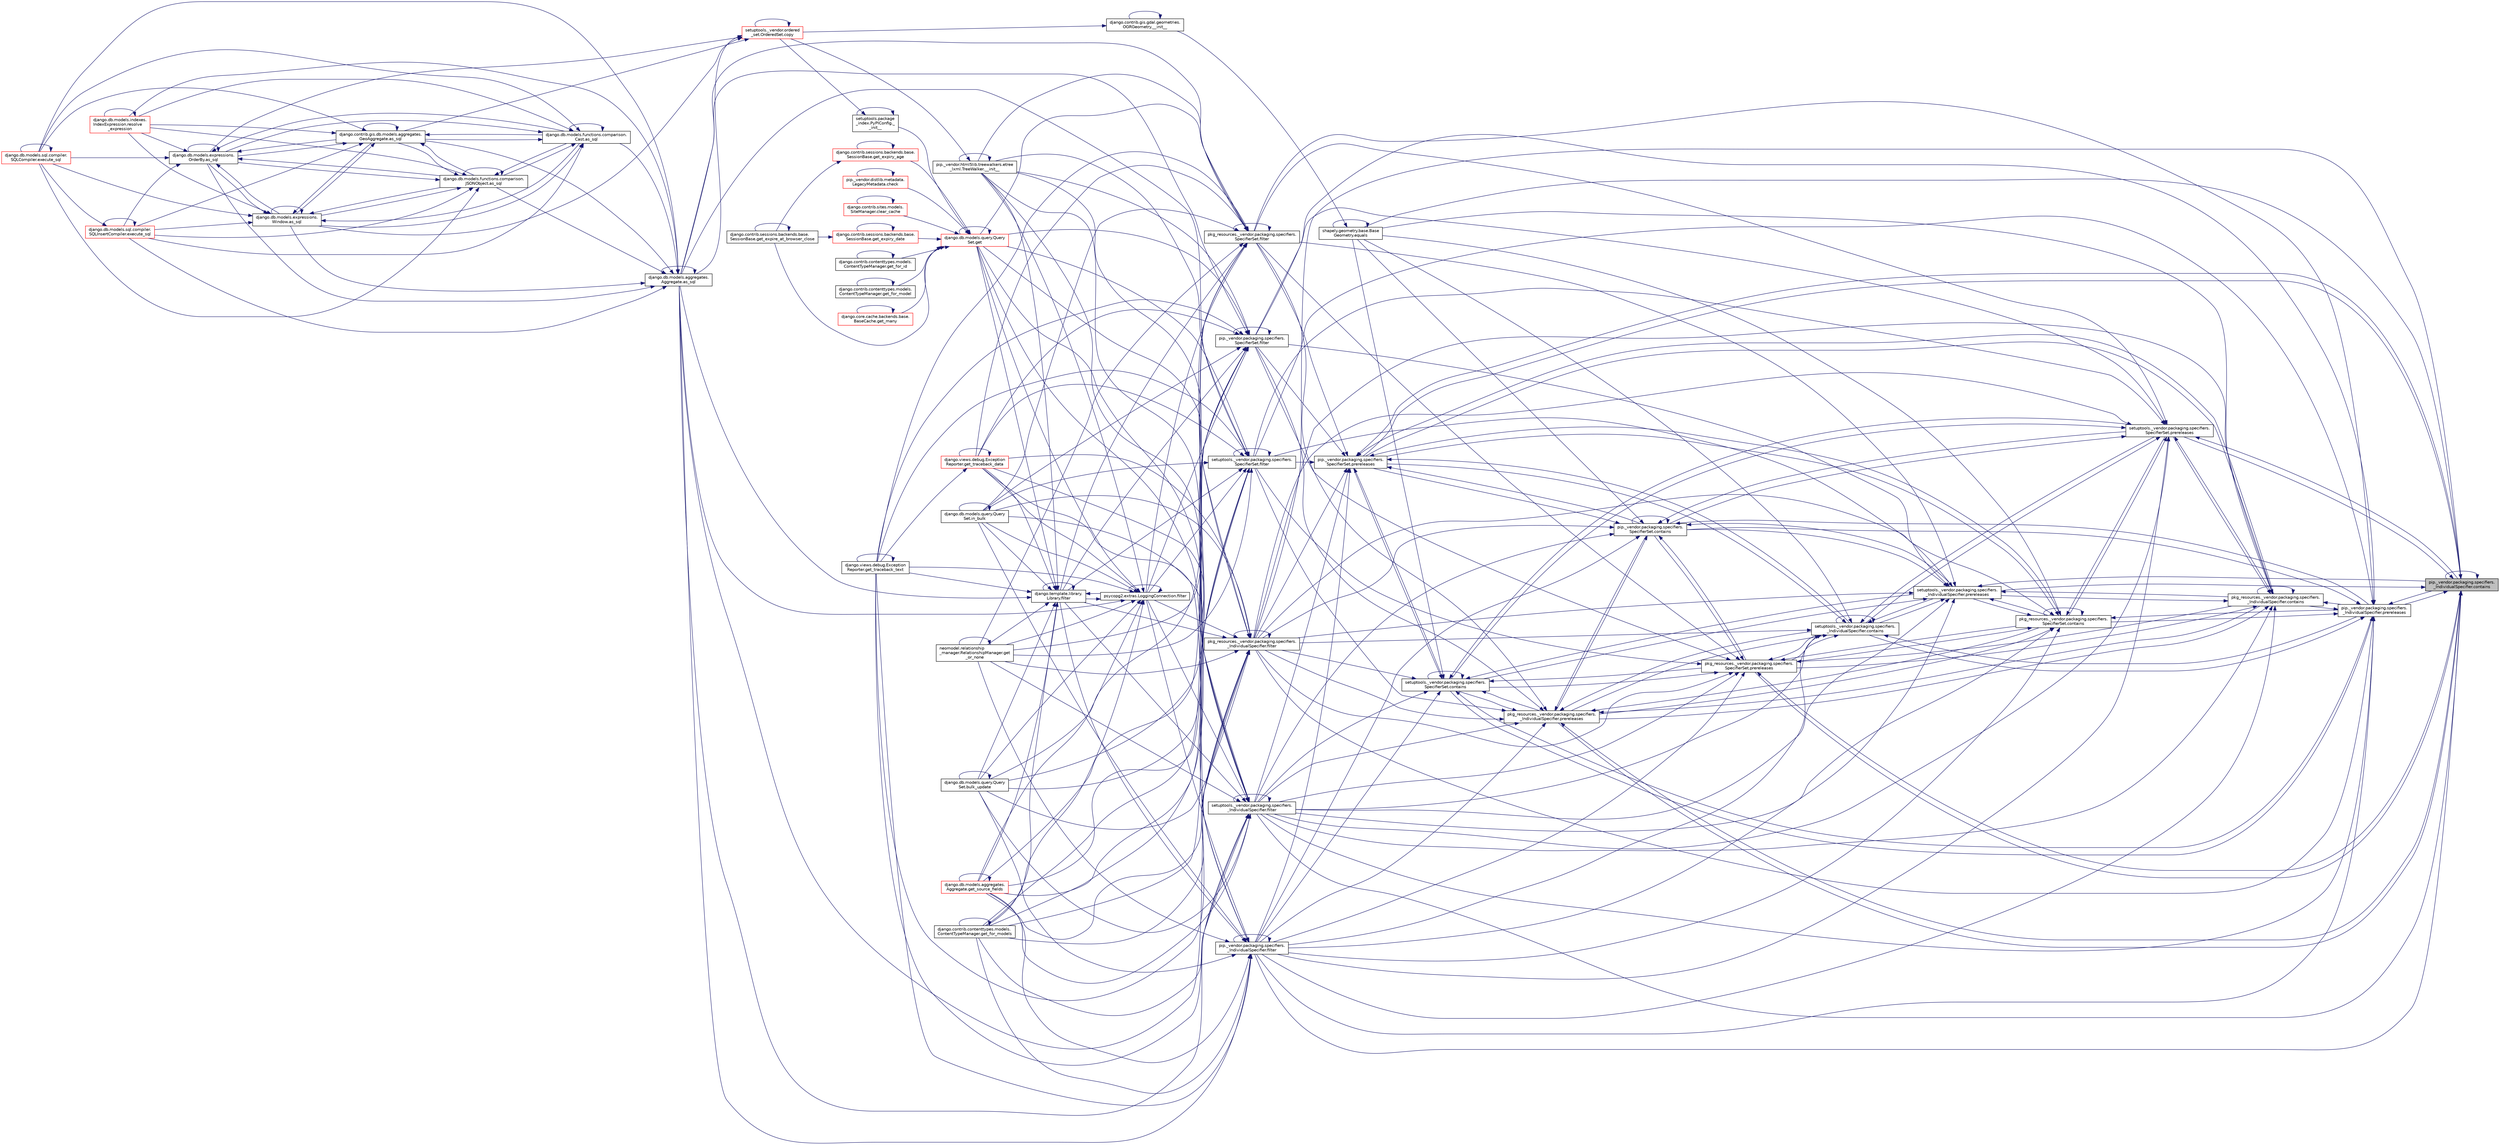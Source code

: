 digraph "pip._vendor.packaging.specifiers._IndividualSpecifier.contains"
{
 // LATEX_PDF_SIZE
  edge [fontname="Helvetica",fontsize="10",labelfontname="Helvetica",labelfontsize="10"];
  node [fontname="Helvetica",fontsize="10",shape=record];
  rankdir="RL";
  Node1 [label="pip._vendor.packaging.specifiers.\l_IndividualSpecifier.contains",height=0.2,width=0.4,color="black", fillcolor="grey75", style="filled", fontcolor="black",tooltip=" "];
  Node1 -> Node1 [dir="back",color="midnightblue",fontsize="10",style="solid",fontname="Helvetica"];
  Node1 -> Node2 [dir="back",color="midnightblue",fontsize="10",style="solid",fontname="Helvetica"];
  Node2 [label="shapely.geometry.base.Base\lGeometry.equals",height=0.2,width=0.4,color="black", fillcolor="white", style="filled",URL="$db/d41/classshapely_1_1geometry_1_1base_1_1_base_geometry.html#a0fb038a4b6cb70b24b74572e9be8874c",tooltip=" "];
  Node2 -> Node3 [dir="back",color="midnightblue",fontsize="10",style="solid",fontname="Helvetica"];
  Node3 [label="django.contrib.gis.gdal.geometries.\lOGRGeometry.__init__",height=0.2,width=0.4,color="black", fillcolor="white", style="filled",URL="$dd/d78/classdjango_1_1contrib_1_1gis_1_1gdal_1_1geometries_1_1_o_g_r_geometry.html#a36ecc3f64238050bd5f173bae8fc8f24",tooltip=" "];
  Node3 -> Node3 [dir="back",color="midnightblue",fontsize="10",style="solid",fontname="Helvetica"];
  Node3 -> Node4 [dir="back",color="midnightblue",fontsize="10",style="solid",fontname="Helvetica"];
  Node4 [label="setuptools._vendor.ordered\l_set.OrderedSet.copy",height=0.2,width=0.4,color="red", fillcolor="white", style="filled",URL="$d0/d40/classsetuptools_1_1__vendor_1_1ordered__set_1_1_ordered_set.html#a84224c403039b9dac5d2794d85073053",tooltip=" "];
  Node4 -> Node11 [dir="back",color="midnightblue",fontsize="10",style="solid",fontname="Helvetica"];
  Node11 [label="django.db.models.aggregates.\lAggregate.as_sql",height=0.2,width=0.4,color="black", fillcolor="white", style="filled",URL="$d7/d0c/classdjango_1_1db_1_1models_1_1aggregates_1_1_aggregate.html#a86af10d7994d4f7a535cb7476201db71",tooltip=" "];
  Node11 -> Node11 [dir="back",color="midnightblue",fontsize="10",style="solid",fontname="Helvetica"];
  Node11 -> Node12 [dir="back",color="midnightblue",fontsize="10",style="solid",fontname="Helvetica"];
  Node12 [label="django.db.models.functions.comparison.\lCast.as_sql",height=0.2,width=0.4,color="black", fillcolor="white", style="filled",URL="$dd/d3c/classdjango_1_1db_1_1models_1_1functions_1_1comparison_1_1_cast.html#a010e365ade29d50da0332d4f46b95cf0",tooltip=" "];
  Node12 -> Node12 [dir="back",color="midnightblue",fontsize="10",style="solid",fontname="Helvetica"];
  Node12 -> Node13 [dir="back",color="midnightblue",fontsize="10",style="solid",fontname="Helvetica"];
  Node13 [label="django.db.models.functions.comparison.\lJSONObject.as_sql",height=0.2,width=0.4,color="black", fillcolor="white", style="filled",URL="$db/d2f/classdjango_1_1db_1_1models_1_1functions_1_1comparison_1_1_j_s_o_n_object.html#a7ea48a9164c15f6c04fa1851987b0be4",tooltip=" "];
  Node13 -> Node12 [dir="back",color="midnightblue",fontsize="10",style="solid",fontname="Helvetica"];
  Node13 -> Node13 [dir="back",color="midnightblue",fontsize="10",style="solid",fontname="Helvetica"];
  Node13 -> Node14 [dir="back",color="midnightblue",fontsize="10",style="solid",fontname="Helvetica"];
  Node14 [label="django.contrib.gis.db.models.aggregates.\lGeoAggregate.as_sql",height=0.2,width=0.4,color="black", fillcolor="white", style="filled",URL="$df/dbe/classdjango_1_1contrib_1_1gis_1_1db_1_1models_1_1aggregates_1_1_geo_aggregate.html#a129bfb83cb8d965d40be63e974594fa7",tooltip=" "];
  Node14 -> Node12 [dir="back",color="midnightblue",fontsize="10",style="solid",fontname="Helvetica"];
  Node14 -> Node13 [dir="back",color="midnightblue",fontsize="10",style="solid",fontname="Helvetica"];
  Node14 -> Node14 [dir="back",color="midnightblue",fontsize="10",style="solid",fontname="Helvetica"];
  Node14 -> Node15 [dir="back",color="midnightblue",fontsize="10",style="solid",fontname="Helvetica"];
  Node15 [label="django.db.models.expressions.\lWindow.as_sql",height=0.2,width=0.4,color="black", fillcolor="white", style="filled",URL="$d6/d1c/classdjango_1_1db_1_1models_1_1expressions_1_1_window.html#a2a81a422e2884ef2026394b0f83416dc",tooltip=" "];
  Node15 -> Node12 [dir="back",color="midnightblue",fontsize="10",style="solid",fontname="Helvetica"];
  Node15 -> Node13 [dir="back",color="midnightblue",fontsize="10",style="solid",fontname="Helvetica"];
  Node15 -> Node14 [dir="back",color="midnightblue",fontsize="10",style="solid",fontname="Helvetica"];
  Node15 -> Node15 [dir="back",color="midnightblue",fontsize="10",style="solid",fontname="Helvetica"];
  Node15 -> Node16 [dir="back",color="midnightblue",fontsize="10",style="solid",fontname="Helvetica"];
  Node16 [label="django.db.models.expressions.\lOrderBy.as_sql",height=0.2,width=0.4,color="black", fillcolor="white", style="filled",URL="$da/d4d/classdjango_1_1db_1_1models_1_1expressions_1_1_order_by.html#a343064ad7cfdac310e95fd997ee6d4cc",tooltip=" "];
  Node16 -> Node12 [dir="back",color="midnightblue",fontsize="10",style="solid",fontname="Helvetica"];
  Node16 -> Node13 [dir="back",color="midnightblue",fontsize="10",style="solid",fontname="Helvetica"];
  Node16 -> Node14 [dir="back",color="midnightblue",fontsize="10",style="solid",fontname="Helvetica"];
  Node16 -> Node15 [dir="back",color="midnightblue",fontsize="10",style="solid",fontname="Helvetica"];
  Node16 -> Node16 [dir="back",color="midnightblue",fontsize="10",style="solid",fontname="Helvetica"];
  Node16 -> Node17 [dir="back",color="midnightblue",fontsize="10",style="solid",fontname="Helvetica"];
  Node17 [label="django.db.models.sql.compiler.\lSQLCompiler.execute_sql",height=0.2,width=0.4,color="red", fillcolor="white", style="filled",URL="$df/de2/classdjango_1_1db_1_1models_1_1sql_1_1compiler_1_1_s_q_l_compiler.html#a2547088c51124a0d09620d04cf56b050",tooltip=" "];
  Node17 -> Node17 [dir="back",color="midnightblue",fontsize="10",style="solid",fontname="Helvetica"];
  Node16 -> Node20 [dir="back",color="midnightblue",fontsize="10",style="solid",fontname="Helvetica"];
  Node20 [label="django.db.models.sql.compiler.\lSQLInsertCompiler.execute_sql",height=0.2,width=0.4,color="red", fillcolor="white", style="filled",URL="$dd/daa/classdjango_1_1db_1_1models_1_1sql_1_1compiler_1_1_s_q_l_insert_compiler.html#a2ebda5346b92962b6ac5ca8234bfeb42",tooltip=" "];
  Node20 -> Node17 [dir="back",color="midnightblue",fontsize="10",style="solid",fontname="Helvetica"];
  Node20 -> Node20 [dir="back",color="midnightblue",fontsize="10",style="solid",fontname="Helvetica"];
  Node16 -> Node21 [dir="back",color="midnightblue",fontsize="10",style="solid",fontname="Helvetica"];
  Node21 [label="django.db.models.indexes.\lIndexExpression.resolve\l_expression",height=0.2,width=0.4,color="red", fillcolor="white", style="filled",URL="$df/d4f/classdjango_1_1db_1_1models_1_1indexes_1_1_index_expression.html#ae39ac90454fba3ff53ac2d342cd5feea",tooltip=" "];
  Node21 -> Node21 [dir="back",color="midnightblue",fontsize="10",style="solid",fontname="Helvetica"];
  Node15 -> Node17 [dir="back",color="midnightblue",fontsize="10",style="solid",fontname="Helvetica"];
  Node15 -> Node20 [dir="back",color="midnightblue",fontsize="10",style="solid",fontname="Helvetica"];
  Node15 -> Node21 [dir="back",color="midnightblue",fontsize="10",style="solid",fontname="Helvetica"];
  Node14 -> Node16 [dir="back",color="midnightblue",fontsize="10",style="solid",fontname="Helvetica"];
  Node14 -> Node17 [dir="back",color="midnightblue",fontsize="10",style="solid",fontname="Helvetica"];
  Node14 -> Node20 [dir="back",color="midnightblue",fontsize="10",style="solid",fontname="Helvetica"];
  Node14 -> Node21 [dir="back",color="midnightblue",fontsize="10",style="solid",fontname="Helvetica"];
  Node13 -> Node15 [dir="back",color="midnightblue",fontsize="10",style="solid",fontname="Helvetica"];
  Node13 -> Node16 [dir="back",color="midnightblue",fontsize="10",style="solid",fontname="Helvetica"];
  Node13 -> Node17 [dir="back",color="midnightblue",fontsize="10",style="solid",fontname="Helvetica"];
  Node13 -> Node20 [dir="back",color="midnightblue",fontsize="10",style="solid",fontname="Helvetica"];
  Node13 -> Node21 [dir="back",color="midnightblue",fontsize="10",style="solid",fontname="Helvetica"];
  Node12 -> Node14 [dir="back",color="midnightblue",fontsize="10",style="solid",fontname="Helvetica"];
  Node12 -> Node15 [dir="back",color="midnightblue",fontsize="10",style="solid",fontname="Helvetica"];
  Node12 -> Node16 [dir="back",color="midnightblue",fontsize="10",style="solid",fontname="Helvetica"];
  Node12 -> Node17 [dir="back",color="midnightblue",fontsize="10",style="solid",fontname="Helvetica"];
  Node12 -> Node20 [dir="back",color="midnightblue",fontsize="10",style="solid",fontname="Helvetica"];
  Node12 -> Node21 [dir="back",color="midnightblue",fontsize="10",style="solid",fontname="Helvetica"];
  Node11 -> Node13 [dir="back",color="midnightblue",fontsize="10",style="solid",fontname="Helvetica"];
  Node11 -> Node14 [dir="back",color="midnightblue",fontsize="10",style="solid",fontname="Helvetica"];
  Node11 -> Node15 [dir="back",color="midnightblue",fontsize="10",style="solid",fontname="Helvetica"];
  Node11 -> Node16 [dir="back",color="midnightblue",fontsize="10",style="solid",fontname="Helvetica"];
  Node11 -> Node17 [dir="back",color="midnightblue",fontsize="10",style="solid",fontname="Helvetica"];
  Node11 -> Node20 [dir="back",color="midnightblue",fontsize="10",style="solid",fontname="Helvetica"];
  Node11 -> Node21 [dir="back",color="midnightblue",fontsize="10",style="solid",fontname="Helvetica"];
  Node4 -> Node14 [dir="back",color="midnightblue",fontsize="10",style="solid",fontname="Helvetica"];
  Node4 -> Node15 [dir="back",color="midnightblue",fontsize="10",style="solid",fontname="Helvetica"];
  Node4 -> Node16 [dir="back",color="midnightblue",fontsize="10",style="solid",fontname="Helvetica"];
  Node4 -> Node4 [dir="back",color="midnightblue",fontsize="10",style="solid",fontname="Helvetica"];
  Node2 -> Node2 [dir="back",color="midnightblue",fontsize="10",style="solid",fontname="Helvetica"];
  Node1 -> Node679 [dir="back",color="midnightblue",fontsize="10",style="solid",fontname="Helvetica"];
  Node679 [label="pkg_resources._vendor.packaging.specifiers.\l_IndividualSpecifier.filter",height=0.2,width=0.4,color="black", fillcolor="white", style="filled",URL="$d7/d3d/classpkg__resources_1_1__vendor_1_1packaging_1_1specifiers_1_1___individual_specifier.html#a23722d79e6f85960e214288f3b782962",tooltip=" "];
  Node679 -> Node680 [dir="back",color="midnightblue",fontsize="10",style="solid",fontname="Helvetica"];
  Node680 [label="pip._vendor.html5lib.treewalkers.etree\l_lxml.TreeWalker.__init__",height=0.2,width=0.4,color="black", fillcolor="white", style="filled",URL="$d2/d52/classpip_1_1__vendor_1_1html5lib_1_1treewalkers_1_1etree__lxml_1_1_tree_walker.html#aa27b16556f9fbd04c03790edb8a119d4",tooltip=" "];
  Node680 -> Node680 [dir="back",color="midnightblue",fontsize="10",style="solid",fontname="Helvetica"];
  Node680 -> Node4 [dir="back",color="midnightblue",fontsize="10",style="solid",fontname="Helvetica"];
  Node679 -> Node11 [dir="back",color="midnightblue",fontsize="10",style="solid",fontname="Helvetica"];
  Node679 -> Node681 [dir="back",color="midnightblue",fontsize="10",style="solid",fontname="Helvetica"];
  Node681 [label="django.db.models.query.Query\lSet.bulk_update",height=0.2,width=0.4,color="black", fillcolor="white", style="filled",URL="$dd/d94/classdjango_1_1db_1_1models_1_1query_1_1_query_set.html#ae43f62d81b82e9fb7c16e667e861030a",tooltip=" "];
  Node681 -> Node681 [dir="back",color="midnightblue",fontsize="10",style="solid",fontname="Helvetica"];
  Node679 -> Node679 [dir="back",color="midnightblue",fontsize="10",style="solid",fontname="Helvetica"];
  Node679 -> Node682 [dir="back",color="midnightblue",fontsize="10",style="solid",fontname="Helvetica"];
  Node682 [label="psycopg2.extras.LoggingConnection.filter",height=0.2,width=0.4,color="black", fillcolor="white", style="filled",URL="$d0/d8c/classpsycopg2_1_1extras_1_1_logging_connection.html#a012ffd5bbf3ad67a2453e1200ebb1503",tooltip=" "];
  Node682 -> Node680 [dir="back",color="midnightblue",fontsize="10",style="solid",fontname="Helvetica"];
  Node682 -> Node11 [dir="back",color="midnightblue",fontsize="10",style="solid",fontname="Helvetica"];
  Node682 -> Node681 [dir="back",color="midnightblue",fontsize="10",style="solid",fontname="Helvetica"];
  Node682 -> Node682 [dir="back",color="midnightblue",fontsize="10",style="solid",fontname="Helvetica"];
  Node682 -> Node683 [dir="back",color="midnightblue",fontsize="10",style="solid",fontname="Helvetica"];
  Node683 [label="django.template.library.\lLibrary.filter",height=0.2,width=0.4,color="black", fillcolor="white", style="filled",URL="$db/dd6/classdjango_1_1template_1_1library_1_1_library.html#a370d3fe260a0c1efe3ec24b93546858b",tooltip=" "];
  Node683 -> Node680 [dir="back",color="midnightblue",fontsize="10",style="solid",fontname="Helvetica"];
  Node683 -> Node11 [dir="back",color="midnightblue",fontsize="10",style="solid",fontname="Helvetica"];
  Node683 -> Node681 [dir="back",color="midnightblue",fontsize="10",style="solid",fontname="Helvetica"];
  Node683 -> Node682 [dir="back",color="midnightblue",fontsize="10",style="solid",fontname="Helvetica"];
  Node683 -> Node683 [dir="back",color="midnightblue",fontsize="10",style="solid",fontname="Helvetica"];
  Node683 -> Node684 [dir="back",color="midnightblue",fontsize="10",style="solid",fontname="Helvetica"];
  Node684 [label="django.db.models.query.Query\lSet.get",height=0.2,width=0.4,color="red", fillcolor="white", style="filled",URL="$dd/d94/classdjango_1_1db_1_1models_1_1query_1_1_query_set.html#a01bde5564541ddd1bc0696164e4ef765",tooltip=" "];
  Node684 -> Node190 [dir="back",color="midnightblue",fontsize="10",style="solid",fontname="Helvetica"];
  Node190 [label="setuptools.package\l_index.PyPIConfig._\l_init__",height=0.2,width=0.4,color="black", fillcolor="white", style="filled",URL="$d3/d47/classsetuptools_1_1package__index_1_1_py_p_i_config.html#a32593240a32dc851f55b82f1abebbc86",tooltip=" "];
  Node190 -> Node190 [dir="back",color="midnightblue",fontsize="10",style="solid",fontname="Helvetica"];
  Node190 -> Node4 [dir="back",color="midnightblue",fontsize="10",style="solid",fontname="Helvetica"];
  Node684 -> Node191 [dir="back",color="midnightblue",fontsize="10",style="solid",fontname="Helvetica"];
  Node191 [label="pip._vendor.distlib.metadata.\lLegacyMetadata.check",height=0.2,width=0.4,color="red", fillcolor="white", style="filled",URL="$d3/dc5/classpip_1_1__vendor_1_1distlib_1_1metadata_1_1_legacy_metadata.html#a28132a5947764193c9e166d3fe8281c9",tooltip=" "];
  Node191 -> Node191 [dir="back",color="midnightblue",fontsize="10",style="solid",fontname="Helvetica"];
  Node684 -> Node195 [dir="back",color="midnightblue",fontsize="10",style="solid",fontname="Helvetica"];
  Node195 [label="django.contrib.sites.models.\lSiteManager.clear_cache",height=0.2,width=0.4,color="red", fillcolor="white", style="filled",URL="$d9/d9e/classdjango_1_1contrib_1_1sites_1_1models_1_1_site_manager.html#add1b963e98668e941563915da7a3c99f",tooltip=" "];
  Node195 -> Node195 [dir="back",color="midnightblue",fontsize="10",style="solid",fontname="Helvetica"];
  Node684 -> Node684 [dir="back",color="midnightblue",fontsize="10",style="solid",fontname="Helvetica"];
  Node684 -> Node293 [dir="back",color="midnightblue",fontsize="10",style="solid",fontname="Helvetica"];
  Node293 [label="django.contrib.sessions.backends.base.\lSessionBase.get_expire_at_browser_close",height=0.2,width=0.4,color="black", fillcolor="white", style="filled",URL="$d1/d6e/classdjango_1_1contrib_1_1sessions_1_1backends_1_1base_1_1_session_base.html#a53cce514e32abb9c710682373753d834",tooltip=" "];
  Node293 -> Node293 [dir="back",color="midnightblue",fontsize="10",style="solid",fontname="Helvetica"];
  Node684 -> Node294 [dir="back",color="midnightblue",fontsize="10",style="solid",fontname="Helvetica"];
  Node294 [label="django.contrib.sessions.backends.base.\lSessionBase.get_expiry_age",height=0.2,width=0.4,color="red", fillcolor="white", style="filled",URL="$d1/d6e/classdjango_1_1contrib_1_1sessions_1_1backends_1_1base_1_1_session_base.html#a95ec4d724ae34aa019240c8463d73f54",tooltip=" "];
  Node294 -> Node293 [dir="back",color="midnightblue",fontsize="10",style="solid",fontname="Helvetica"];
  Node294 -> Node294 [dir="back",color="midnightblue",fontsize="10",style="solid",fontname="Helvetica"];
  Node684 -> Node295 [dir="back",color="midnightblue",fontsize="10",style="solid",fontname="Helvetica"];
  Node295 [label="django.contrib.sessions.backends.base.\lSessionBase.get_expiry_date",height=0.2,width=0.4,color="red", fillcolor="white", style="filled",URL="$d1/d6e/classdjango_1_1contrib_1_1sessions_1_1backends_1_1base_1_1_session_base.html#ad8a87e303d015be27940f941d02ab850",tooltip=" "];
  Node295 -> Node293 [dir="back",color="midnightblue",fontsize="10",style="solid",fontname="Helvetica"];
  Node295 -> Node295 [dir="back",color="midnightblue",fontsize="10",style="solid",fontname="Helvetica"];
  Node684 -> Node297 [dir="back",color="midnightblue",fontsize="10",style="solid",fontname="Helvetica"];
  Node297 [label="django.contrib.contenttypes.models.\lContentTypeManager.get_for_id",height=0.2,width=0.4,color="black", fillcolor="white", style="filled",URL="$d0/dbc/classdjango_1_1contrib_1_1contenttypes_1_1models_1_1_content_type_manager.html#a77e45a678787e583675e13f9a4d05b31",tooltip=" "];
  Node297 -> Node297 [dir="back",color="midnightblue",fontsize="10",style="solid",fontname="Helvetica"];
  Node684 -> Node236 [dir="back",color="midnightblue",fontsize="10",style="solid",fontname="Helvetica"];
  Node236 [label="django.contrib.contenttypes.models.\lContentTypeManager.get_for_model",height=0.2,width=0.4,color="black", fillcolor="white", style="filled",URL="$d0/dbc/classdjango_1_1contrib_1_1contenttypes_1_1models_1_1_content_type_manager.html#a31597c87e55555c8ea39c68d3507ab88",tooltip=" "];
  Node236 -> Node236 [dir="back",color="midnightblue",fontsize="10",style="solid",fontname="Helvetica"];
  Node684 -> Node298 [dir="back",color="midnightblue",fontsize="10",style="solid",fontname="Helvetica"];
  Node298 [label="django.core.cache.backends.base.\lBaseCache.get_many",height=0.2,width=0.4,color="red", fillcolor="white", style="filled",URL="$d0/d87/classdjango_1_1core_1_1cache_1_1backends_1_1base_1_1_base_cache.html#a0e332cc4d03beebd8cacc10376423a72",tooltip=" "];
  Node298 -> Node298 [dir="back",color="midnightblue",fontsize="10",style="solid",fontname="Helvetica"];
  Node683 -> Node234 [dir="back",color="midnightblue",fontsize="10",style="solid",fontname="Helvetica"];
  Node234 [label="django.contrib.contenttypes.models.\lContentTypeManager.get_for_models",height=0.2,width=0.4,color="black", fillcolor="white", style="filled",URL="$d0/dbc/classdjango_1_1contrib_1_1contenttypes_1_1models_1_1_content_type_manager.html#a63756e81a9a706e22426e7b0fef0ca8b",tooltip=" "];
  Node234 -> Node234 [dir="back",color="midnightblue",fontsize="10",style="solid",fontname="Helvetica"];
  Node683 -> Node685 [dir="back",color="midnightblue",fontsize="10",style="solid",fontname="Helvetica"];
  Node685 [label="neomodel.relationship\l_manager.RelationshipManager.get\l_or_none",height=0.2,width=0.4,color="black", fillcolor="white", style="filled",URL="$d0/dde/classneomodel_1_1relationship__manager_1_1_relationship_manager.html#ae829208b8b2e91ca1bb1e6fa3ea1ec83",tooltip=" "];
  Node685 -> Node685 [dir="back",color="midnightblue",fontsize="10",style="solid",fontname="Helvetica"];
  Node683 -> Node686 [dir="back",color="midnightblue",fontsize="10",style="solid",fontname="Helvetica"];
  Node686 [label="django.db.models.aggregates.\lAggregate.get_source_fields",height=0.2,width=0.4,color="red", fillcolor="white", style="filled",URL="$d7/d0c/classdjango_1_1db_1_1models_1_1aggregates_1_1_aggregate.html#a5da80b0be86ca1671954bc8fc0fc5c2c",tooltip=" "];
  Node686 -> Node686 [dir="back",color="midnightblue",fontsize="10",style="solid",fontname="Helvetica"];
  Node683 -> Node457 [dir="back",color="midnightblue",fontsize="10",style="solid",fontname="Helvetica"];
  Node457 [label="django.views.debug.Exception\lReporter.get_traceback_data",height=0.2,width=0.4,color="red", fillcolor="white", style="filled",URL="$d9/d6c/classdjango_1_1views_1_1debug_1_1_exception_reporter.html#a356db4aa38afe036f5f4ec4a48851f35",tooltip=" "];
  Node457 -> Node457 [dir="back",color="midnightblue",fontsize="10",style="solid",fontname="Helvetica"];
  Node457 -> Node459 [dir="back",color="midnightblue",fontsize="10",style="solid",fontname="Helvetica"];
  Node459 [label="django.views.debug.Exception\lReporter.get_traceback_text",height=0.2,width=0.4,color="black", fillcolor="white", style="filled",URL="$d9/d6c/classdjango_1_1views_1_1debug_1_1_exception_reporter.html#a4e73474bb71b41a0f90d53345930d4d1",tooltip=" "];
  Node459 -> Node459 [dir="back",color="midnightblue",fontsize="10",style="solid",fontname="Helvetica"];
  Node683 -> Node459 [dir="back",color="midnightblue",fontsize="10",style="solid",fontname="Helvetica"];
  Node683 -> Node693 [dir="back",color="midnightblue",fontsize="10",style="solid",fontname="Helvetica"];
  Node693 [label="django.db.models.query.Query\lSet.in_bulk",height=0.2,width=0.4,color="black", fillcolor="white", style="filled",URL="$dd/d94/classdjango_1_1db_1_1models_1_1query_1_1_query_set.html#a0df132867604e1f7357ece086992a2bb",tooltip=" "];
  Node693 -> Node693 [dir="back",color="midnightblue",fontsize="10",style="solid",fontname="Helvetica"];
  Node682 -> Node684 [dir="back",color="midnightblue",fontsize="10",style="solid",fontname="Helvetica"];
  Node682 -> Node234 [dir="back",color="midnightblue",fontsize="10",style="solid",fontname="Helvetica"];
  Node682 -> Node685 [dir="back",color="midnightblue",fontsize="10",style="solid",fontname="Helvetica"];
  Node682 -> Node686 [dir="back",color="midnightblue",fontsize="10",style="solid",fontname="Helvetica"];
  Node682 -> Node457 [dir="back",color="midnightblue",fontsize="10",style="solid",fontname="Helvetica"];
  Node682 -> Node459 [dir="back",color="midnightblue",fontsize="10",style="solid",fontname="Helvetica"];
  Node682 -> Node693 [dir="back",color="midnightblue",fontsize="10",style="solid",fontname="Helvetica"];
  Node679 -> Node683 [dir="back",color="midnightblue",fontsize="10",style="solid",fontname="Helvetica"];
  Node679 -> Node684 [dir="back",color="midnightblue",fontsize="10",style="solid",fontname="Helvetica"];
  Node679 -> Node234 [dir="back",color="midnightblue",fontsize="10",style="solid",fontname="Helvetica"];
  Node679 -> Node685 [dir="back",color="midnightblue",fontsize="10",style="solid",fontname="Helvetica"];
  Node679 -> Node686 [dir="back",color="midnightblue",fontsize="10",style="solid",fontname="Helvetica"];
  Node679 -> Node457 [dir="back",color="midnightblue",fontsize="10",style="solid",fontname="Helvetica"];
  Node679 -> Node459 [dir="back",color="midnightblue",fontsize="10",style="solid",fontname="Helvetica"];
  Node679 -> Node693 [dir="back",color="midnightblue",fontsize="10",style="solid",fontname="Helvetica"];
  Node1 -> Node694 [dir="back",color="midnightblue",fontsize="10",style="solid",fontname="Helvetica"];
  Node694 [label="setuptools._vendor.packaging.specifiers.\l_IndividualSpecifier.filter",height=0.2,width=0.4,color="black", fillcolor="white", style="filled",URL="$d2/dfa/classsetuptools_1_1__vendor_1_1packaging_1_1specifiers_1_1___individual_specifier.html#af07e3f018647cb7a004791b6436993e1",tooltip=" "];
  Node694 -> Node680 [dir="back",color="midnightblue",fontsize="10",style="solid",fontname="Helvetica"];
  Node694 -> Node11 [dir="back",color="midnightblue",fontsize="10",style="solid",fontname="Helvetica"];
  Node694 -> Node681 [dir="back",color="midnightblue",fontsize="10",style="solid",fontname="Helvetica"];
  Node694 -> Node694 [dir="back",color="midnightblue",fontsize="10",style="solid",fontname="Helvetica"];
  Node694 -> Node682 [dir="back",color="midnightblue",fontsize="10",style="solid",fontname="Helvetica"];
  Node694 -> Node683 [dir="back",color="midnightblue",fontsize="10",style="solid",fontname="Helvetica"];
  Node694 -> Node684 [dir="back",color="midnightblue",fontsize="10",style="solid",fontname="Helvetica"];
  Node694 -> Node234 [dir="back",color="midnightblue",fontsize="10",style="solid",fontname="Helvetica"];
  Node694 -> Node685 [dir="back",color="midnightblue",fontsize="10",style="solid",fontname="Helvetica"];
  Node694 -> Node686 [dir="back",color="midnightblue",fontsize="10",style="solid",fontname="Helvetica"];
  Node694 -> Node457 [dir="back",color="midnightblue",fontsize="10",style="solid",fontname="Helvetica"];
  Node694 -> Node459 [dir="back",color="midnightblue",fontsize="10",style="solid",fontname="Helvetica"];
  Node694 -> Node693 [dir="back",color="midnightblue",fontsize="10",style="solid",fontname="Helvetica"];
  Node1 -> Node695 [dir="back",color="midnightblue",fontsize="10",style="solid",fontname="Helvetica"];
  Node695 [label="pip._vendor.packaging.specifiers.\l_IndividualSpecifier.filter",height=0.2,width=0.4,color="black", fillcolor="white", style="filled",URL="$d9/d98/classpip_1_1__vendor_1_1packaging_1_1specifiers_1_1___individual_specifier.html#a6203976cfa5ddd6a1f47f8dfe0669fd7",tooltip=" "];
  Node695 -> Node680 [dir="back",color="midnightblue",fontsize="10",style="solid",fontname="Helvetica"];
  Node695 -> Node11 [dir="back",color="midnightblue",fontsize="10",style="solid",fontname="Helvetica"];
  Node695 -> Node681 [dir="back",color="midnightblue",fontsize="10",style="solid",fontname="Helvetica"];
  Node695 -> Node695 [dir="back",color="midnightblue",fontsize="10",style="solid",fontname="Helvetica"];
  Node695 -> Node682 [dir="back",color="midnightblue",fontsize="10",style="solid",fontname="Helvetica"];
  Node695 -> Node683 [dir="back",color="midnightblue",fontsize="10",style="solid",fontname="Helvetica"];
  Node695 -> Node684 [dir="back",color="midnightblue",fontsize="10",style="solid",fontname="Helvetica"];
  Node695 -> Node234 [dir="back",color="midnightblue",fontsize="10",style="solid",fontname="Helvetica"];
  Node695 -> Node685 [dir="back",color="midnightblue",fontsize="10",style="solid",fontname="Helvetica"];
  Node695 -> Node686 [dir="back",color="midnightblue",fontsize="10",style="solid",fontname="Helvetica"];
  Node695 -> Node457 [dir="back",color="midnightblue",fontsize="10",style="solid",fontname="Helvetica"];
  Node695 -> Node459 [dir="back",color="midnightblue",fontsize="10",style="solid",fontname="Helvetica"];
  Node695 -> Node693 [dir="back",color="midnightblue",fontsize="10",style="solid",fontname="Helvetica"];
  Node1 -> Node696 [dir="back",color="midnightblue",fontsize="10",style="solid",fontname="Helvetica"];
  Node696 [label="pip._vendor.packaging.specifiers.\l_IndividualSpecifier.prereleases",height=0.2,width=0.4,color="black", fillcolor="white", style="filled",URL="$d9/d98/classpip_1_1__vendor_1_1packaging_1_1specifiers_1_1___individual_specifier.html#ae1d1aec89ca9c3b66ca29929cb23ed3c",tooltip=" "];
  Node696 -> Node697 [dir="back",color="midnightblue",fontsize="10",style="solid",fontname="Helvetica"];
  Node697 [label="pkg_resources._vendor.packaging.specifiers.\l_IndividualSpecifier.contains",height=0.2,width=0.4,color="black", fillcolor="white", style="filled",URL="$d7/d3d/classpkg__resources_1_1__vendor_1_1packaging_1_1specifiers_1_1___individual_specifier.html#afc614431c7e139a948866248f6f01bb4",tooltip=" "];
  Node697 -> Node697 [dir="back",color="midnightblue",fontsize="10",style="solid",fontname="Helvetica"];
  Node697 -> Node2 [dir="back",color="midnightblue",fontsize="10",style="solid",fontname="Helvetica"];
  Node697 -> Node679 [dir="back",color="midnightblue",fontsize="10",style="solid",fontname="Helvetica"];
  Node697 -> Node694 [dir="back",color="midnightblue",fontsize="10",style="solid",fontname="Helvetica"];
  Node697 -> Node695 [dir="back",color="midnightblue",fontsize="10",style="solid",fontname="Helvetica"];
  Node697 -> Node696 [dir="back",color="midnightblue",fontsize="10",style="solid",fontname="Helvetica"];
  Node697 -> Node698 [dir="back",color="midnightblue",fontsize="10",style="solid",fontname="Helvetica"];
  Node698 [label="pip._vendor.packaging.specifiers.\lSpecifierSet.prereleases",height=0.2,width=0.4,color="black", fillcolor="white", style="filled",URL="$d5/d11/classpip_1_1__vendor_1_1packaging_1_1specifiers_1_1_specifier_set.html#a8a41e8833979704334567197f2ea3106",tooltip=" "];
  Node698 -> Node697 [dir="back",color="midnightblue",fontsize="10",style="solid",fontname="Helvetica"];
  Node698 -> Node699 [dir="back",color="midnightblue",fontsize="10",style="solid",fontname="Helvetica"];
  Node699 [label="pkg_resources._vendor.packaging.specifiers.\lSpecifierSet.contains",height=0.2,width=0.4,color="black", fillcolor="white", style="filled",URL="$d2/d90/classpkg__resources_1_1__vendor_1_1packaging_1_1specifiers_1_1_specifier_set.html#a666f0adbbfdf76a5747216f3f5255fc9",tooltip=" "];
  Node699 -> Node699 [dir="back",color="midnightblue",fontsize="10",style="solid",fontname="Helvetica"];
  Node699 -> Node2 [dir="back",color="midnightblue",fontsize="10",style="solid",fontname="Helvetica"];
  Node699 -> Node679 [dir="back",color="midnightblue",fontsize="10",style="solid",fontname="Helvetica"];
  Node699 -> Node694 [dir="back",color="midnightblue",fontsize="10",style="solid",fontname="Helvetica"];
  Node699 -> Node695 [dir="back",color="midnightblue",fontsize="10",style="solid",fontname="Helvetica"];
  Node699 -> Node696 [dir="back",color="midnightblue",fontsize="10",style="solid",fontname="Helvetica"];
  Node699 -> Node698 [dir="back",color="midnightblue",fontsize="10",style="solid",fontname="Helvetica"];
  Node699 -> Node700 [dir="back",color="midnightblue",fontsize="10",style="solid",fontname="Helvetica"];
  Node700 [label="pkg_resources._vendor.packaging.specifiers.\l_IndividualSpecifier.prereleases",height=0.2,width=0.4,color="black", fillcolor="white", style="filled",URL="$d7/d3d/classpkg__resources_1_1__vendor_1_1packaging_1_1specifiers_1_1___individual_specifier.html#aa902b62447455891e44472aa4d40b9b2",tooltip=" "];
  Node700 -> Node697 [dir="back",color="midnightblue",fontsize="10",style="solid",fontname="Helvetica"];
  Node700 -> Node699 [dir="back",color="midnightblue",fontsize="10",style="solid",fontname="Helvetica"];
  Node700 -> Node701 [dir="back",color="midnightblue",fontsize="10",style="solid",fontname="Helvetica"];
  Node701 [label="setuptools._vendor.packaging.specifiers.\l_IndividualSpecifier.contains",height=0.2,width=0.4,color="black", fillcolor="white", style="filled",URL="$d2/dfa/classsetuptools_1_1__vendor_1_1packaging_1_1specifiers_1_1___individual_specifier.html#add310771a2fd25ae2670e7ed15c81160",tooltip=" "];
  Node701 -> Node701 [dir="back",color="midnightblue",fontsize="10",style="solid",fontname="Helvetica"];
  Node701 -> Node2 [dir="back",color="midnightblue",fontsize="10",style="solid",fontname="Helvetica"];
  Node701 -> Node679 [dir="back",color="midnightblue",fontsize="10",style="solid",fontname="Helvetica"];
  Node701 -> Node694 [dir="back",color="midnightblue",fontsize="10",style="solid",fontname="Helvetica"];
  Node701 -> Node695 [dir="back",color="midnightblue",fontsize="10",style="solid",fontname="Helvetica"];
  Node701 -> Node696 [dir="back",color="midnightblue",fontsize="10",style="solid",fontname="Helvetica"];
  Node701 -> Node698 [dir="back",color="midnightblue",fontsize="10",style="solid",fontname="Helvetica"];
  Node701 -> Node700 [dir="back",color="midnightblue",fontsize="10",style="solid",fontname="Helvetica"];
  Node701 -> Node702 [dir="back",color="midnightblue",fontsize="10",style="solid",fontname="Helvetica"];
  Node702 [label="pkg_resources._vendor.packaging.specifiers.\lSpecifierSet.prereleases",height=0.2,width=0.4,color="black", fillcolor="white", style="filled",URL="$d2/d90/classpkg__resources_1_1__vendor_1_1packaging_1_1specifiers_1_1_specifier_set.html#ad5f2f43dca1a27acc540f760d112d30f",tooltip=" "];
  Node702 -> Node697 [dir="back",color="midnightblue",fontsize="10",style="solid",fontname="Helvetica"];
  Node702 -> Node699 [dir="back",color="midnightblue",fontsize="10",style="solid",fontname="Helvetica"];
  Node702 -> Node701 [dir="back",color="midnightblue",fontsize="10",style="solid",fontname="Helvetica"];
  Node702 -> Node703 [dir="back",color="midnightblue",fontsize="10",style="solid",fontname="Helvetica"];
  Node703 [label="setuptools._vendor.packaging.specifiers.\lSpecifierSet.contains",height=0.2,width=0.4,color="black", fillcolor="white", style="filled",URL="$d6/d78/classsetuptools_1_1__vendor_1_1packaging_1_1specifiers_1_1_specifier_set.html#ade45c15d94a7692b74992f5debb832d2",tooltip=" "];
  Node703 -> Node703 [dir="back",color="midnightblue",fontsize="10",style="solid",fontname="Helvetica"];
  Node703 -> Node2 [dir="back",color="midnightblue",fontsize="10",style="solid",fontname="Helvetica"];
  Node703 -> Node679 [dir="back",color="midnightblue",fontsize="10",style="solid",fontname="Helvetica"];
  Node703 -> Node694 [dir="back",color="midnightblue",fontsize="10",style="solid",fontname="Helvetica"];
  Node703 -> Node695 [dir="back",color="midnightblue",fontsize="10",style="solid",fontname="Helvetica"];
  Node703 -> Node696 [dir="back",color="midnightblue",fontsize="10",style="solid",fontname="Helvetica"];
  Node703 -> Node698 [dir="back",color="midnightblue",fontsize="10",style="solid",fontname="Helvetica"];
  Node703 -> Node700 [dir="back",color="midnightblue",fontsize="10",style="solid",fontname="Helvetica"];
  Node703 -> Node702 [dir="back",color="midnightblue",fontsize="10",style="solid",fontname="Helvetica"];
  Node703 -> Node704 [dir="back",color="midnightblue",fontsize="10",style="solid",fontname="Helvetica"];
  Node704 [label="setuptools._vendor.packaging.specifiers.\l_IndividualSpecifier.prereleases",height=0.2,width=0.4,color="black", fillcolor="white", style="filled",URL="$d2/dfa/classsetuptools_1_1__vendor_1_1packaging_1_1specifiers_1_1___individual_specifier.html#adb887c73a585371527ef26bdf29dbefe",tooltip=" "];
  Node704 -> Node697 [dir="back",color="midnightblue",fontsize="10",style="solid",fontname="Helvetica"];
  Node704 -> Node699 [dir="back",color="midnightblue",fontsize="10",style="solid",fontname="Helvetica"];
  Node704 -> Node701 [dir="back",color="midnightblue",fontsize="10",style="solid",fontname="Helvetica"];
  Node704 -> Node703 [dir="back",color="midnightblue",fontsize="10",style="solid",fontname="Helvetica"];
  Node704 -> Node1 [dir="back",color="midnightblue",fontsize="10",style="solid",fontname="Helvetica"];
  Node704 -> Node705 [dir="back",color="midnightblue",fontsize="10",style="solid",fontname="Helvetica"];
  Node705 [label="pip._vendor.packaging.specifiers.\lSpecifierSet.contains",height=0.2,width=0.4,color="black", fillcolor="white", style="filled",URL="$d5/d11/classpip_1_1__vendor_1_1packaging_1_1specifiers_1_1_specifier_set.html#a4c6c2f9778aaca8bc7eb77e5fa358a47",tooltip=" "];
  Node705 -> Node705 [dir="back",color="midnightblue",fontsize="10",style="solid",fontname="Helvetica"];
  Node705 -> Node2 [dir="back",color="midnightblue",fontsize="10",style="solid",fontname="Helvetica"];
  Node705 -> Node679 [dir="back",color="midnightblue",fontsize="10",style="solid",fontname="Helvetica"];
  Node705 -> Node694 [dir="back",color="midnightblue",fontsize="10",style="solid",fontname="Helvetica"];
  Node705 -> Node695 [dir="back",color="midnightblue",fontsize="10",style="solid",fontname="Helvetica"];
  Node705 -> Node696 [dir="back",color="midnightblue",fontsize="10",style="solid",fontname="Helvetica"];
  Node705 -> Node698 [dir="back",color="midnightblue",fontsize="10",style="solid",fontname="Helvetica"];
  Node705 -> Node700 [dir="back",color="midnightblue",fontsize="10",style="solid",fontname="Helvetica"];
  Node705 -> Node702 [dir="back",color="midnightblue",fontsize="10",style="solid",fontname="Helvetica"];
  Node705 -> Node704 [dir="back",color="midnightblue",fontsize="10",style="solid",fontname="Helvetica"];
  Node705 -> Node706 [dir="back",color="midnightblue",fontsize="10",style="solid",fontname="Helvetica"];
  Node706 [label="setuptools._vendor.packaging.specifiers.\lSpecifierSet.prereleases",height=0.2,width=0.4,color="black", fillcolor="white", style="filled",URL="$d6/d78/classsetuptools_1_1__vendor_1_1packaging_1_1specifiers_1_1_specifier_set.html#af4a00d47a94e0ec77eca7ceccd9f752d",tooltip=" "];
  Node706 -> Node697 [dir="back",color="midnightblue",fontsize="10",style="solid",fontname="Helvetica"];
  Node706 -> Node699 [dir="back",color="midnightblue",fontsize="10",style="solid",fontname="Helvetica"];
  Node706 -> Node701 [dir="back",color="midnightblue",fontsize="10",style="solid",fontname="Helvetica"];
  Node706 -> Node703 [dir="back",color="midnightblue",fontsize="10",style="solid",fontname="Helvetica"];
  Node706 -> Node1 [dir="back",color="midnightblue",fontsize="10",style="solid",fontname="Helvetica"];
  Node706 -> Node705 [dir="back",color="midnightblue",fontsize="10",style="solid",fontname="Helvetica"];
  Node706 -> Node679 [dir="back",color="midnightblue",fontsize="10",style="solid",fontname="Helvetica"];
  Node706 -> Node707 [dir="back",color="midnightblue",fontsize="10",style="solid",fontname="Helvetica"];
  Node707 [label="pkg_resources._vendor.packaging.specifiers.\lSpecifierSet.filter",height=0.2,width=0.4,color="black", fillcolor="white", style="filled",URL="$d2/d90/classpkg__resources_1_1__vendor_1_1packaging_1_1specifiers_1_1_specifier_set.html#a3949d930e10663288d4aab13ba3b0cb0",tooltip=" "];
  Node707 -> Node680 [dir="back",color="midnightblue",fontsize="10",style="solid",fontname="Helvetica"];
  Node707 -> Node11 [dir="back",color="midnightblue",fontsize="10",style="solid",fontname="Helvetica"];
  Node707 -> Node681 [dir="back",color="midnightblue",fontsize="10",style="solid",fontname="Helvetica"];
  Node707 -> Node707 [dir="back",color="midnightblue",fontsize="10",style="solid",fontname="Helvetica"];
  Node707 -> Node682 [dir="back",color="midnightblue",fontsize="10",style="solid",fontname="Helvetica"];
  Node707 -> Node683 [dir="back",color="midnightblue",fontsize="10",style="solid",fontname="Helvetica"];
  Node707 -> Node684 [dir="back",color="midnightblue",fontsize="10",style="solid",fontname="Helvetica"];
  Node707 -> Node234 [dir="back",color="midnightblue",fontsize="10",style="solid",fontname="Helvetica"];
  Node707 -> Node685 [dir="back",color="midnightblue",fontsize="10",style="solid",fontname="Helvetica"];
  Node707 -> Node686 [dir="back",color="midnightblue",fontsize="10",style="solid",fontname="Helvetica"];
  Node707 -> Node457 [dir="back",color="midnightblue",fontsize="10",style="solid",fontname="Helvetica"];
  Node707 -> Node459 [dir="back",color="midnightblue",fontsize="10",style="solid",fontname="Helvetica"];
  Node707 -> Node693 [dir="back",color="midnightblue",fontsize="10",style="solid",fontname="Helvetica"];
  Node706 -> Node694 [dir="back",color="midnightblue",fontsize="10",style="solid",fontname="Helvetica"];
  Node706 -> Node708 [dir="back",color="midnightblue",fontsize="10",style="solid",fontname="Helvetica"];
  Node708 [label="setuptools._vendor.packaging.specifiers.\lSpecifierSet.filter",height=0.2,width=0.4,color="black", fillcolor="white", style="filled",URL="$d6/d78/classsetuptools_1_1__vendor_1_1packaging_1_1specifiers_1_1_specifier_set.html#aab85eed95b9ea9c4a9a5f88cf8fd5da5",tooltip=" "];
  Node708 -> Node680 [dir="back",color="midnightblue",fontsize="10",style="solid",fontname="Helvetica"];
  Node708 -> Node11 [dir="back",color="midnightblue",fontsize="10",style="solid",fontname="Helvetica"];
  Node708 -> Node681 [dir="back",color="midnightblue",fontsize="10",style="solid",fontname="Helvetica"];
  Node708 -> Node708 [dir="back",color="midnightblue",fontsize="10",style="solid",fontname="Helvetica"];
  Node708 -> Node682 [dir="back",color="midnightblue",fontsize="10",style="solid",fontname="Helvetica"];
  Node708 -> Node683 [dir="back",color="midnightblue",fontsize="10",style="solid",fontname="Helvetica"];
  Node708 -> Node684 [dir="back",color="midnightblue",fontsize="10",style="solid",fontname="Helvetica"];
  Node708 -> Node234 [dir="back",color="midnightblue",fontsize="10",style="solid",fontname="Helvetica"];
  Node708 -> Node685 [dir="back",color="midnightblue",fontsize="10",style="solid",fontname="Helvetica"];
  Node708 -> Node686 [dir="back",color="midnightblue",fontsize="10",style="solid",fontname="Helvetica"];
  Node708 -> Node457 [dir="back",color="midnightblue",fontsize="10",style="solid",fontname="Helvetica"];
  Node708 -> Node459 [dir="back",color="midnightblue",fontsize="10",style="solid",fontname="Helvetica"];
  Node708 -> Node693 [dir="back",color="midnightblue",fontsize="10",style="solid",fontname="Helvetica"];
  Node706 -> Node695 [dir="back",color="midnightblue",fontsize="10",style="solid",fontname="Helvetica"];
  Node706 -> Node709 [dir="back",color="midnightblue",fontsize="10",style="solid",fontname="Helvetica"];
  Node709 [label="pip._vendor.packaging.specifiers.\lSpecifierSet.filter",height=0.2,width=0.4,color="black", fillcolor="white", style="filled",URL="$d5/d11/classpip_1_1__vendor_1_1packaging_1_1specifiers_1_1_specifier_set.html#a3d7a4e9a4cb787385e37d5832bcc0a64",tooltip=" "];
  Node709 -> Node680 [dir="back",color="midnightblue",fontsize="10",style="solid",fontname="Helvetica"];
  Node709 -> Node11 [dir="back",color="midnightblue",fontsize="10",style="solid",fontname="Helvetica"];
  Node709 -> Node681 [dir="back",color="midnightblue",fontsize="10",style="solid",fontname="Helvetica"];
  Node709 -> Node709 [dir="back",color="midnightblue",fontsize="10",style="solid",fontname="Helvetica"];
  Node709 -> Node682 [dir="back",color="midnightblue",fontsize="10",style="solid",fontname="Helvetica"];
  Node709 -> Node683 [dir="back",color="midnightblue",fontsize="10",style="solid",fontname="Helvetica"];
  Node709 -> Node684 [dir="back",color="midnightblue",fontsize="10",style="solid",fontname="Helvetica"];
  Node709 -> Node234 [dir="back",color="midnightblue",fontsize="10",style="solid",fontname="Helvetica"];
  Node709 -> Node685 [dir="back",color="midnightblue",fontsize="10",style="solid",fontname="Helvetica"];
  Node709 -> Node686 [dir="back",color="midnightblue",fontsize="10",style="solid",fontname="Helvetica"];
  Node709 -> Node457 [dir="back",color="midnightblue",fontsize="10",style="solid",fontname="Helvetica"];
  Node709 -> Node459 [dir="back",color="midnightblue",fontsize="10",style="solid",fontname="Helvetica"];
  Node709 -> Node693 [dir="back",color="midnightblue",fontsize="10",style="solid",fontname="Helvetica"];
  Node704 -> Node679 [dir="back",color="midnightblue",fontsize="10",style="solid",fontname="Helvetica"];
  Node704 -> Node707 [dir="back",color="midnightblue",fontsize="10",style="solid",fontname="Helvetica"];
  Node704 -> Node694 [dir="back",color="midnightblue",fontsize="10",style="solid",fontname="Helvetica"];
  Node704 -> Node708 [dir="back",color="midnightblue",fontsize="10",style="solid",fontname="Helvetica"];
  Node704 -> Node695 [dir="back",color="midnightblue",fontsize="10",style="solid",fontname="Helvetica"];
  Node704 -> Node709 [dir="back",color="midnightblue",fontsize="10",style="solid",fontname="Helvetica"];
  Node703 -> Node706 [dir="back",color="midnightblue",fontsize="10",style="solid",fontname="Helvetica"];
  Node702 -> Node1 [dir="back",color="midnightblue",fontsize="10",style="solid",fontname="Helvetica"];
  Node702 -> Node705 [dir="back",color="midnightblue",fontsize="10",style="solid",fontname="Helvetica"];
  Node702 -> Node679 [dir="back",color="midnightblue",fontsize="10",style="solid",fontname="Helvetica"];
  Node702 -> Node707 [dir="back",color="midnightblue",fontsize="10",style="solid",fontname="Helvetica"];
  Node702 -> Node694 [dir="back",color="midnightblue",fontsize="10",style="solid",fontname="Helvetica"];
  Node702 -> Node708 [dir="back",color="midnightblue",fontsize="10",style="solid",fontname="Helvetica"];
  Node702 -> Node695 [dir="back",color="midnightblue",fontsize="10",style="solid",fontname="Helvetica"];
  Node702 -> Node709 [dir="back",color="midnightblue",fontsize="10",style="solid",fontname="Helvetica"];
  Node701 -> Node704 [dir="back",color="midnightblue",fontsize="10",style="solid",fontname="Helvetica"];
  Node701 -> Node706 [dir="back",color="midnightblue",fontsize="10",style="solid",fontname="Helvetica"];
  Node700 -> Node703 [dir="back",color="midnightblue",fontsize="10",style="solid",fontname="Helvetica"];
  Node700 -> Node1 [dir="back",color="midnightblue",fontsize="10",style="solid",fontname="Helvetica"];
  Node700 -> Node705 [dir="back",color="midnightblue",fontsize="10",style="solid",fontname="Helvetica"];
  Node700 -> Node679 [dir="back",color="midnightblue",fontsize="10",style="solid",fontname="Helvetica"];
  Node700 -> Node707 [dir="back",color="midnightblue",fontsize="10",style="solid",fontname="Helvetica"];
  Node700 -> Node694 [dir="back",color="midnightblue",fontsize="10",style="solid",fontname="Helvetica"];
  Node700 -> Node708 [dir="back",color="midnightblue",fontsize="10",style="solid",fontname="Helvetica"];
  Node700 -> Node695 [dir="back",color="midnightblue",fontsize="10",style="solid",fontname="Helvetica"];
  Node700 -> Node709 [dir="back",color="midnightblue",fontsize="10",style="solid",fontname="Helvetica"];
  Node699 -> Node702 [dir="back",color="midnightblue",fontsize="10",style="solid",fontname="Helvetica"];
  Node699 -> Node704 [dir="back",color="midnightblue",fontsize="10",style="solid",fontname="Helvetica"];
  Node699 -> Node706 [dir="back",color="midnightblue",fontsize="10",style="solid",fontname="Helvetica"];
  Node698 -> Node701 [dir="back",color="midnightblue",fontsize="10",style="solid",fontname="Helvetica"];
  Node698 -> Node703 [dir="back",color="midnightblue",fontsize="10",style="solid",fontname="Helvetica"];
  Node698 -> Node1 [dir="back",color="midnightblue",fontsize="10",style="solid",fontname="Helvetica"];
  Node698 -> Node705 [dir="back",color="midnightblue",fontsize="10",style="solid",fontname="Helvetica"];
  Node698 -> Node679 [dir="back",color="midnightblue",fontsize="10",style="solid",fontname="Helvetica"];
  Node698 -> Node707 [dir="back",color="midnightblue",fontsize="10",style="solid",fontname="Helvetica"];
  Node698 -> Node694 [dir="back",color="midnightblue",fontsize="10",style="solid",fontname="Helvetica"];
  Node698 -> Node708 [dir="back",color="midnightblue",fontsize="10",style="solid",fontname="Helvetica"];
  Node698 -> Node695 [dir="back",color="midnightblue",fontsize="10",style="solid",fontname="Helvetica"];
  Node698 -> Node709 [dir="back",color="midnightblue",fontsize="10",style="solid",fontname="Helvetica"];
  Node697 -> Node700 [dir="back",color="midnightblue",fontsize="10",style="solid",fontname="Helvetica"];
  Node697 -> Node702 [dir="back",color="midnightblue",fontsize="10",style="solid",fontname="Helvetica"];
  Node697 -> Node704 [dir="back",color="midnightblue",fontsize="10",style="solid",fontname="Helvetica"];
  Node697 -> Node706 [dir="back",color="midnightblue",fontsize="10",style="solid",fontname="Helvetica"];
  Node696 -> Node699 [dir="back",color="midnightblue",fontsize="10",style="solid",fontname="Helvetica"];
  Node696 -> Node701 [dir="back",color="midnightblue",fontsize="10",style="solid",fontname="Helvetica"];
  Node696 -> Node703 [dir="back",color="midnightblue",fontsize="10",style="solid",fontname="Helvetica"];
  Node696 -> Node1 [dir="back",color="midnightblue",fontsize="10",style="solid",fontname="Helvetica"];
  Node696 -> Node705 [dir="back",color="midnightblue",fontsize="10",style="solid",fontname="Helvetica"];
  Node696 -> Node679 [dir="back",color="midnightblue",fontsize="10",style="solid",fontname="Helvetica"];
  Node696 -> Node707 [dir="back",color="midnightblue",fontsize="10",style="solid",fontname="Helvetica"];
  Node696 -> Node694 [dir="back",color="midnightblue",fontsize="10",style="solid",fontname="Helvetica"];
  Node696 -> Node708 [dir="back",color="midnightblue",fontsize="10",style="solid",fontname="Helvetica"];
  Node696 -> Node695 [dir="back",color="midnightblue",fontsize="10",style="solid",fontname="Helvetica"];
  Node696 -> Node709 [dir="back",color="midnightblue",fontsize="10",style="solid",fontname="Helvetica"];
  Node1 -> Node698 [dir="back",color="midnightblue",fontsize="10",style="solid",fontname="Helvetica"];
  Node1 -> Node700 [dir="back",color="midnightblue",fontsize="10",style="solid",fontname="Helvetica"];
  Node1 -> Node702 [dir="back",color="midnightblue",fontsize="10",style="solid",fontname="Helvetica"];
  Node1 -> Node704 [dir="back",color="midnightblue",fontsize="10",style="solid",fontname="Helvetica"];
  Node1 -> Node706 [dir="back",color="midnightblue",fontsize="10",style="solid",fontname="Helvetica"];
}
